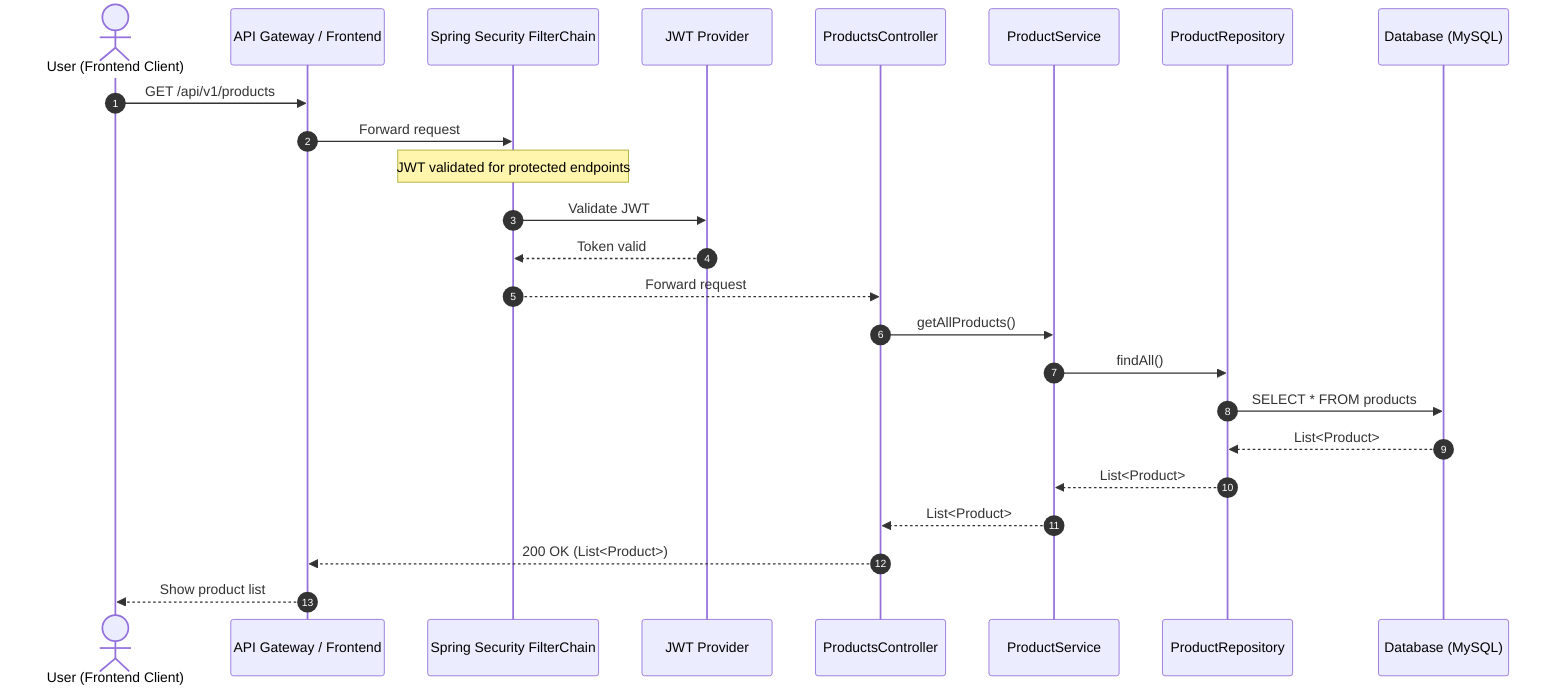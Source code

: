 sequenceDiagram
    autonumber
    actor User as User (Frontend Client)
    participant Gateway as API Gateway / Frontend
    participant SecFilter as Spring Security FilterChain
    participant JwtProvider as JWT Provider
    participant ProductsController as ProductsController
    participant ProductService as ProductService
    participant ProductRepo as ProductRepository
    participant DB as Database (MySQL)

    User->>Gateway: GET /api/v1/products
    Gateway->>SecFilter: Forward request

    Note over SecFilter: JWT validated for protected endpoints
    SecFilter->>JwtProvider: Validate JWT
    JwtProvider-->>SecFilter: Token valid
    SecFilter-->>ProductsController: Forward request

    ProductsController->>ProductService: getAllProducts()
    ProductService->>ProductRepo: findAll()
    ProductRepo->>DB: SELECT * FROM products
    DB-->>ProductRepo: List<Product>
    ProductRepo-->>ProductService: List<Product>
    ProductService-->>ProductsController: List<Product>
    ProductsController-->>Gateway: 200 OK (List<Product>)
    Gateway-->>User: Show product list